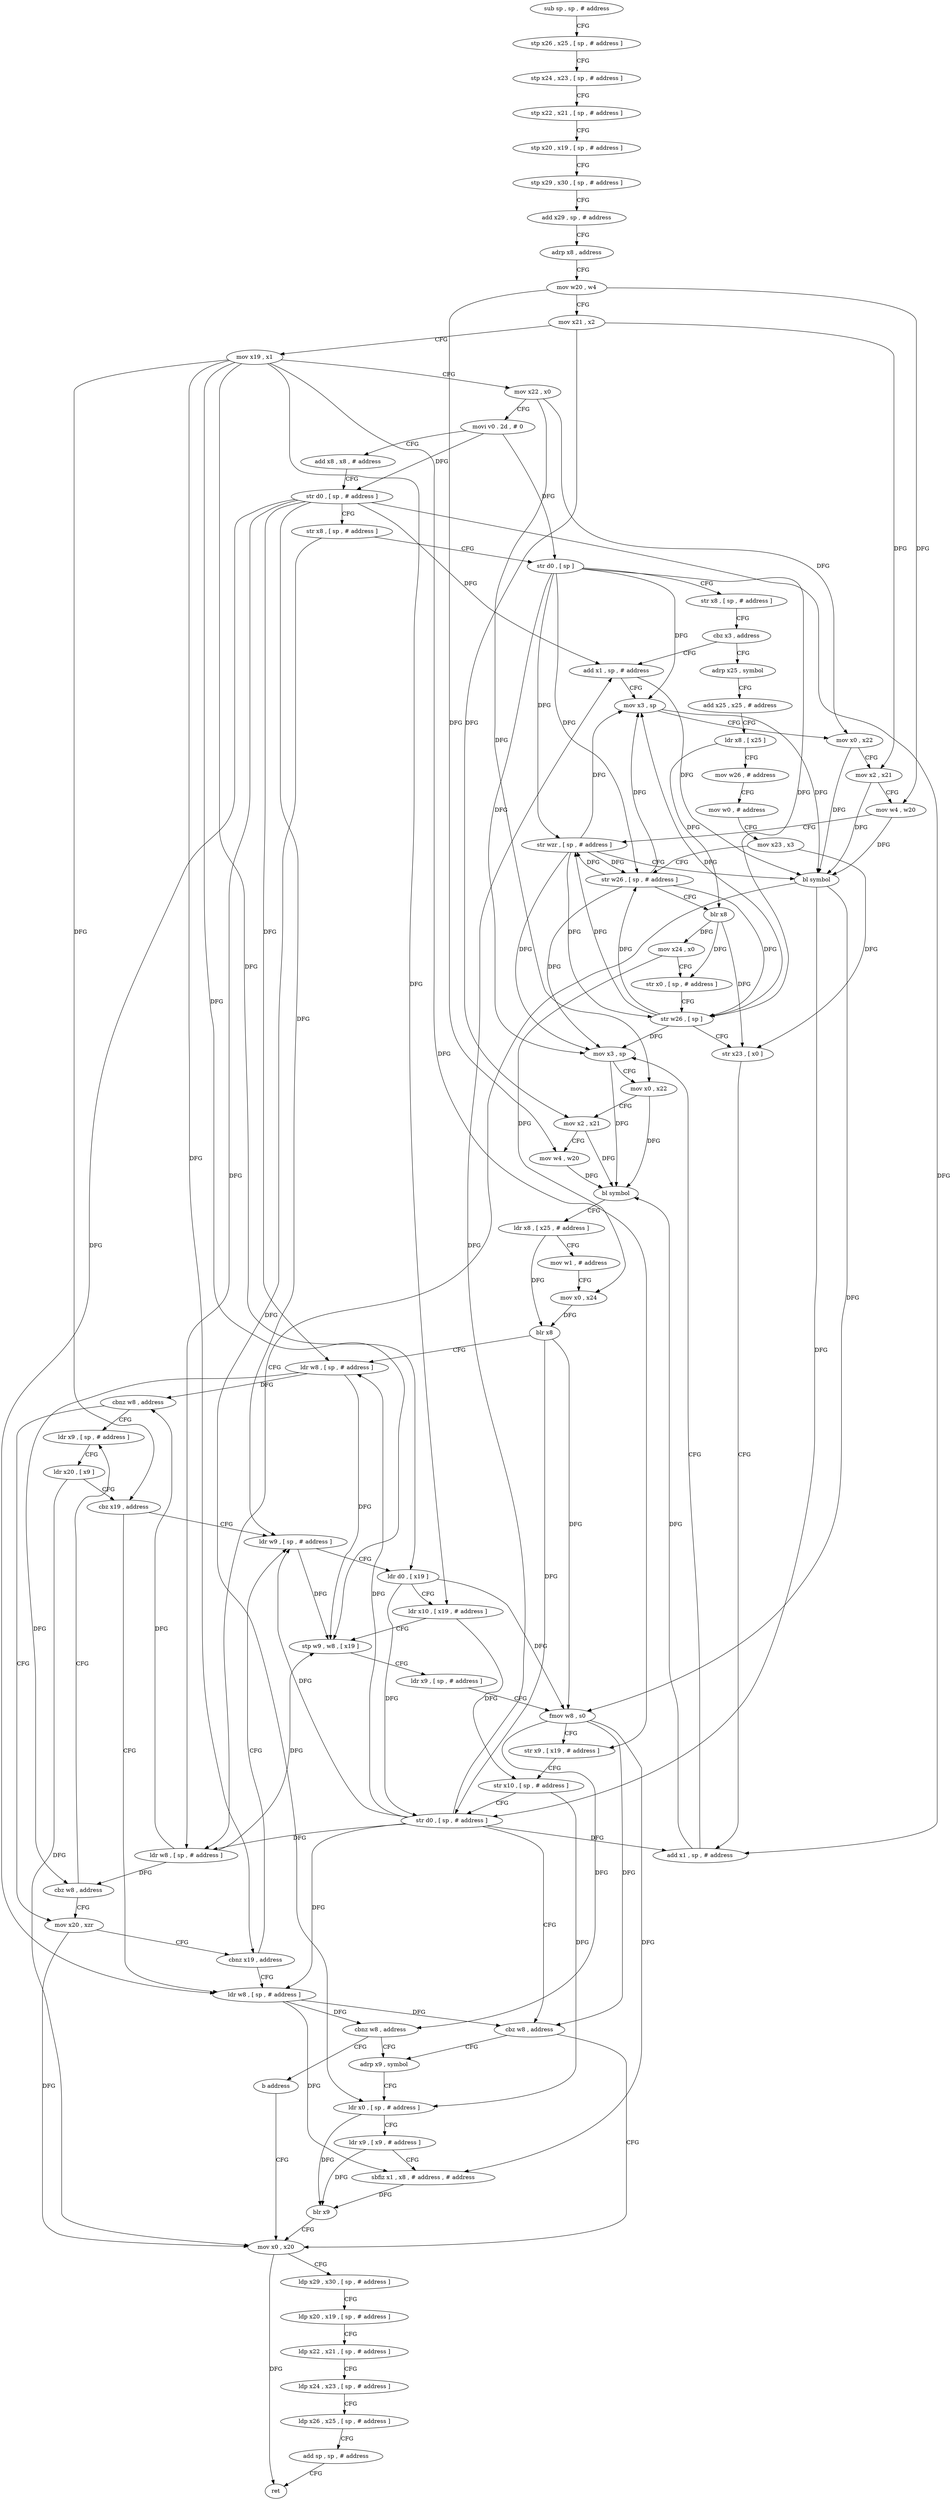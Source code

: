 digraph "func" {
"4241148" [label = "sub sp , sp , # address" ]
"4241152" [label = "stp x26 , x25 , [ sp , # address ]" ]
"4241156" [label = "stp x24 , x23 , [ sp , # address ]" ]
"4241160" [label = "stp x22 , x21 , [ sp , # address ]" ]
"4241164" [label = "stp x20 , x19 , [ sp , # address ]" ]
"4241168" [label = "stp x29 , x30 , [ sp , # address ]" ]
"4241172" [label = "add x29 , sp , # address" ]
"4241176" [label = "adrp x8 , address" ]
"4241180" [label = "mov w20 , w4" ]
"4241184" [label = "mov x21 , x2" ]
"4241188" [label = "mov x19 , x1" ]
"4241192" [label = "mov x22 , x0" ]
"4241196" [label = "movi v0 . 2d , # 0" ]
"4241200" [label = "add x8 , x8 , # address" ]
"4241204" [label = "str d0 , [ sp , # address ]" ]
"4241208" [label = "str x8 , [ sp , # address ]" ]
"4241212" [label = "str d0 , [ sp ]" ]
"4241216" [label = "str x8 , [ sp , # address ]" ]
"4241220" [label = "cbz x3 , address" ]
"4241424" [label = "add x1 , sp , # address" ]
"4241224" [label = "adrp x25 , symbol" ]
"4241428" [label = "mov x3 , sp" ]
"4241432" [label = "mov x0 , x22" ]
"4241436" [label = "mov x2 , x21" ]
"4241440" [label = "mov w4 , w20" ]
"4241444" [label = "str wzr , [ sp , # address ]" ]
"4241448" [label = "bl symbol" ]
"4241452" [label = "ldr w8 , [ sp , # address ]" ]
"4241456" [label = "cbnz w8 , address" ]
"4241320" [label = "ldr x9 , [ sp , # address ]" ]
"4241460" [label = "mov x20 , xzr" ]
"4241228" [label = "add x25 , x25 , # address" ]
"4241232" [label = "ldr x8 , [ x25 ]" ]
"4241236" [label = "mov w26 , # address" ]
"4241240" [label = "mov w0 , # address" ]
"4241244" [label = "mov x23 , x3" ]
"4241248" [label = "str w26 , [ sp , # address ]" ]
"4241252" [label = "blr x8" ]
"4241256" [label = "mov x24 , x0" ]
"4241260" [label = "str x0 , [ sp , # address ]" ]
"4241264" [label = "str w26 , [ sp ]" ]
"4241268" [label = "str x23 , [ x0 ]" ]
"4241272" [label = "add x1 , sp , # address" ]
"4241276" [label = "mov x3 , sp" ]
"4241280" [label = "mov x0 , x22" ]
"4241284" [label = "mov x2 , x21" ]
"4241288" [label = "mov w4 , w20" ]
"4241292" [label = "bl symbol" ]
"4241296" [label = "ldr x8 , [ x25 , # address ]" ]
"4241300" [label = "mov w1 , # address" ]
"4241304" [label = "mov x0 , x24" ]
"4241308" [label = "blr x8" ]
"4241312" [label = "ldr w8 , [ sp , # address ]" ]
"4241316" [label = "cbz w8 , address" ]
"4241324" [label = "ldr x20 , [ x9 ]" ]
"4241328" [label = "cbz x19 , address" ]
"4241468" [label = "ldr w8 , [ sp , # address ]" ]
"4241332" [label = "ldr w9 , [ sp , # address ]" ]
"4241464" [label = "cbnz x19 , address" ]
"4241472" [label = "cbnz w8 , address" ]
"4241372" [label = "adrp x9 , symbol" ]
"4241476" [label = "b address" ]
"4241336" [label = "ldr d0 , [ x19 ]" ]
"4241340" [label = "ldr x10 , [ x19 , # address ]" ]
"4241344" [label = "stp w9 , w8 , [ x19 ]" ]
"4241348" [label = "ldr x9 , [ sp , # address ]" ]
"4241352" [label = "fmov w8 , s0" ]
"4241356" [label = "str x9 , [ x19 , # address ]" ]
"4241360" [label = "str x10 , [ sp , # address ]" ]
"4241364" [label = "str d0 , [ sp , # address ]" ]
"4241368" [label = "cbz w8 , address" ]
"4241392" [label = "mov x0 , x20" ]
"4241376" [label = "ldr x0 , [ sp , # address ]" ]
"4241380" [label = "ldr x9 , [ x9 , # address ]" ]
"4241384" [label = "sbfiz x1 , x8 , # address , # address" ]
"4241388" [label = "blr x9" ]
"4241396" [label = "ldp x29 , x30 , [ sp , # address ]" ]
"4241400" [label = "ldp x20 , x19 , [ sp , # address ]" ]
"4241404" [label = "ldp x22 , x21 , [ sp , # address ]" ]
"4241408" [label = "ldp x24 , x23 , [ sp , # address ]" ]
"4241412" [label = "ldp x26 , x25 , [ sp , # address ]" ]
"4241416" [label = "add sp , sp , # address" ]
"4241420" [label = "ret" ]
"4241148" -> "4241152" [ label = "CFG" ]
"4241152" -> "4241156" [ label = "CFG" ]
"4241156" -> "4241160" [ label = "CFG" ]
"4241160" -> "4241164" [ label = "CFG" ]
"4241164" -> "4241168" [ label = "CFG" ]
"4241168" -> "4241172" [ label = "CFG" ]
"4241172" -> "4241176" [ label = "CFG" ]
"4241176" -> "4241180" [ label = "CFG" ]
"4241180" -> "4241184" [ label = "CFG" ]
"4241180" -> "4241440" [ label = "DFG" ]
"4241180" -> "4241288" [ label = "DFG" ]
"4241184" -> "4241188" [ label = "CFG" ]
"4241184" -> "4241436" [ label = "DFG" ]
"4241184" -> "4241284" [ label = "DFG" ]
"4241188" -> "4241192" [ label = "CFG" ]
"4241188" -> "4241328" [ label = "DFG" ]
"4241188" -> "4241464" [ label = "DFG" ]
"4241188" -> "4241336" [ label = "DFG" ]
"4241188" -> "4241340" [ label = "DFG" ]
"4241188" -> "4241344" [ label = "DFG" ]
"4241188" -> "4241356" [ label = "DFG" ]
"4241192" -> "4241196" [ label = "CFG" ]
"4241192" -> "4241432" [ label = "DFG" ]
"4241192" -> "4241280" [ label = "DFG" ]
"4241196" -> "4241200" [ label = "CFG" ]
"4241196" -> "4241204" [ label = "DFG" ]
"4241196" -> "4241212" [ label = "DFG" ]
"4241200" -> "4241204" [ label = "CFG" ]
"4241204" -> "4241208" [ label = "CFG" ]
"4241204" -> "4241452" [ label = "DFG" ]
"4241204" -> "4241312" [ label = "DFG" ]
"4241204" -> "4241468" [ label = "DFG" ]
"4241204" -> "4241332" [ label = "DFG" ]
"4241204" -> "4241424" [ label = "DFG" ]
"4241204" -> "4241272" [ label = "DFG" ]
"4241208" -> "4241212" [ label = "CFG" ]
"4241208" -> "4241376" [ label = "DFG" ]
"4241212" -> "4241216" [ label = "CFG" ]
"4241212" -> "4241428" [ label = "DFG" ]
"4241212" -> "4241444" [ label = "DFG" ]
"4241212" -> "4241248" [ label = "DFG" ]
"4241212" -> "4241264" [ label = "DFG" ]
"4241212" -> "4241276" [ label = "DFG" ]
"4241216" -> "4241220" [ label = "CFG" ]
"4241220" -> "4241424" [ label = "CFG" ]
"4241220" -> "4241224" [ label = "CFG" ]
"4241424" -> "4241428" [ label = "CFG" ]
"4241424" -> "4241448" [ label = "DFG" ]
"4241224" -> "4241228" [ label = "CFG" ]
"4241428" -> "4241432" [ label = "CFG" ]
"4241428" -> "4241448" [ label = "DFG" ]
"4241432" -> "4241436" [ label = "CFG" ]
"4241432" -> "4241448" [ label = "DFG" ]
"4241436" -> "4241440" [ label = "CFG" ]
"4241436" -> "4241448" [ label = "DFG" ]
"4241440" -> "4241444" [ label = "CFG" ]
"4241440" -> "4241448" [ label = "DFG" ]
"4241444" -> "4241448" [ label = "CFG" ]
"4241444" -> "4241428" [ label = "DFG" ]
"4241444" -> "4241248" [ label = "DFG" ]
"4241444" -> "4241264" [ label = "DFG" ]
"4241444" -> "4241276" [ label = "DFG" ]
"4241448" -> "4241452" [ label = "CFG" ]
"4241448" -> "4241352" [ label = "DFG" ]
"4241448" -> "4241364" [ label = "DFG" ]
"4241452" -> "4241456" [ label = "DFG" ]
"4241452" -> "4241316" [ label = "DFG" ]
"4241452" -> "4241344" [ label = "DFG" ]
"4241456" -> "4241320" [ label = "CFG" ]
"4241456" -> "4241460" [ label = "CFG" ]
"4241320" -> "4241324" [ label = "CFG" ]
"4241460" -> "4241464" [ label = "CFG" ]
"4241460" -> "4241392" [ label = "DFG" ]
"4241228" -> "4241232" [ label = "CFG" ]
"4241232" -> "4241236" [ label = "CFG" ]
"4241232" -> "4241252" [ label = "DFG" ]
"4241236" -> "4241240" [ label = "CFG" ]
"4241240" -> "4241244" [ label = "CFG" ]
"4241244" -> "4241248" [ label = "CFG" ]
"4241244" -> "4241268" [ label = "DFG" ]
"4241248" -> "4241252" [ label = "CFG" ]
"4241248" -> "4241428" [ label = "DFG" ]
"4241248" -> "4241444" [ label = "DFG" ]
"4241248" -> "4241264" [ label = "DFG" ]
"4241248" -> "4241276" [ label = "DFG" ]
"4241252" -> "4241256" [ label = "DFG" ]
"4241252" -> "4241260" [ label = "DFG" ]
"4241252" -> "4241268" [ label = "DFG" ]
"4241256" -> "4241260" [ label = "CFG" ]
"4241256" -> "4241304" [ label = "DFG" ]
"4241260" -> "4241264" [ label = "CFG" ]
"4241264" -> "4241268" [ label = "CFG" ]
"4241264" -> "4241428" [ label = "DFG" ]
"4241264" -> "4241444" [ label = "DFG" ]
"4241264" -> "4241248" [ label = "DFG" ]
"4241264" -> "4241276" [ label = "DFG" ]
"4241268" -> "4241272" [ label = "CFG" ]
"4241272" -> "4241276" [ label = "CFG" ]
"4241272" -> "4241292" [ label = "DFG" ]
"4241276" -> "4241280" [ label = "CFG" ]
"4241276" -> "4241292" [ label = "DFG" ]
"4241280" -> "4241284" [ label = "CFG" ]
"4241280" -> "4241292" [ label = "DFG" ]
"4241284" -> "4241288" [ label = "CFG" ]
"4241284" -> "4241292" [ label = "DFG" ]
"4241288" -> "4241292" [ label = "DFG" ]
"4241292" -> "4241296" [ label = "CFG" ]
"4241296" -> "4241300" [ label = "CFG" ]
"4241296" -> "4241308" [ label = "DFG" ]
"4241300" -> "4241304" [ label = "CFG" ]
"4241304" -> "4241308" [ label = "DFG" ]
"4241308" -> "4241312" [ label = "CFG" ]
"4241308" -> "4241352" [ label = "DFG" ]
"4241308" -> "4241364" [ label = "DFG" ]
"4241312" -> "4241316" [ label = "DFG" ]
"4241312" -> "4241456" [ label = "DFG" ]
"4241312" -> "4241344" [ label = "DFG" ]
"4241316" -> "4241460" [ label = "CFG" ]
"4241316" -> "4241320" [ label = "CFG" ]
"4241324" -> "4241328" [ label = "CFG" ]
"4241324" -> "4241392" [ label = "DFG" ]
"4241328" -> "4241468" [ label = "CFG" ]
"4241328" -> "4241332" [ label = "CFG" ]
"4241468" -> "4241472" [ label = "DFG" ]
"4241468" -> "4241368" [ label = "DFG" ]
"4241468" -> "4241384" [ label = "DFG" ]
"4241332" -> "4241336" [ label = "CFG" ]
"4241332" -> "4241344" [ label = "DFG" ]
"4241464" -> "4241332" [ label = "CFG" ]
"4241464" -> "4241468" [ label = "CFG" ]
"4241472" -> "4241372" [ label = "CFG" ]
"4241472" -> "4241476" [ label = "CFG" ]
"4241372" -> "4241376" [ label = "CFG" ]
"4241476" -> "4241392" [ label = "CFG" ]
"4241336" -> "4241340" [ label = "CFG" ]
"4241336" -> "4241352" [ label = "DFG" ]
"4241336" -> "4241364" [ label = "DFG" ]
"4241340" -> "4241344" [ label = "CFG" ]
"4241340" -> "4241360" [ label = "DFG" ]
"4241344" -> "4241348" [ label = "CFG" ]
"4241348" -> "4241352" [ label = "CFG" ]
"4241352" -> "4241356" [ label = "CFG" ]
"4241352" -> "4241472" [ label = "DFG" ]
"4241352" -> "4241368" [ label = "DFG" ]
"4241352" -> "4241384" [ label = "DFG" ]
"4241356" -> "4241360" [ label = "CFG" ]
"4241360" -> "4241364" [ label = "CFG" ]
"4241360" -> "4241376" [ label = "DFG" ]
"4241364" -> "4241368" [ label = "CFG" ]
"4241364" -> "4241424" [ label = "DFG" ]
"4241364" -> "4241452" [ label = "DFG" ]
"4241364" -> "4241272" [ label = "DFG" ]
"4241364" -> "4241312" [ label = "DFG" ]
"4241364" -> "4241468" [ label = "DFG" ]
"4241364" -> "4241332" [ label = "DFG" ]
"4241368" -> "4241392" [ label = "CFG" ]
"4241368" -> "4241372" [ label = "CFG" ]
"4241392" -> "4241396" [ label = "CFG" ]
"4241392" -> "4241420" [ label = "DFG" ]
"4241376" -> "4241380" [ label = "CFG" ]
"4241376" -> "4241388" [ label = "DFG" ]
"4241380" -> "4241384" [ label = "CFG" ]
"4241380" -> "4241388" [ label = "DFG" ]
"4241384" -> "4241388" [ label = "DFG" ]
"4241388" -> "4241392" [ label = "CFG" ]
"4241396" -> "4241400" [ label = "CFG" ]
"4241400" -> "4241404" [ label = "CFG" ]
"4241404" -> "4241408" [ label = "CFG" ]
"4241408" -> "4241412" [ label = "CFG" ]
"4241412" -> "4241416" [ label = "CFG" ]
"4241416" -> "4241420" [ label = "CFG" ]
}
